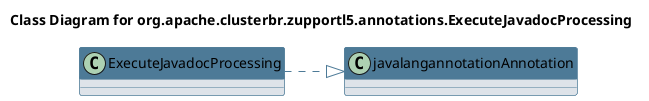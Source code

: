 @startuml 
skinparam class { 
 BackgroundColor #DEE3E9 
 ArrowColor #4D7A97 
 BorderColor #4D7A97 
}
left to right direction 
title Class Diagram for org.apache.clusterbr.zupportl5.annotations.ExecuteJavadocProcessing
skinparam titleBackgroundColor White
skinparam classHeaderBackgroundColor #4D7A97 
skinparam stereotypeCBackgroundColor #F8981D 

class ExecuteJavadocProcessing {
}
ExecuteJavadocProcessing ..|> javalangannotationAnnotation
@enduml